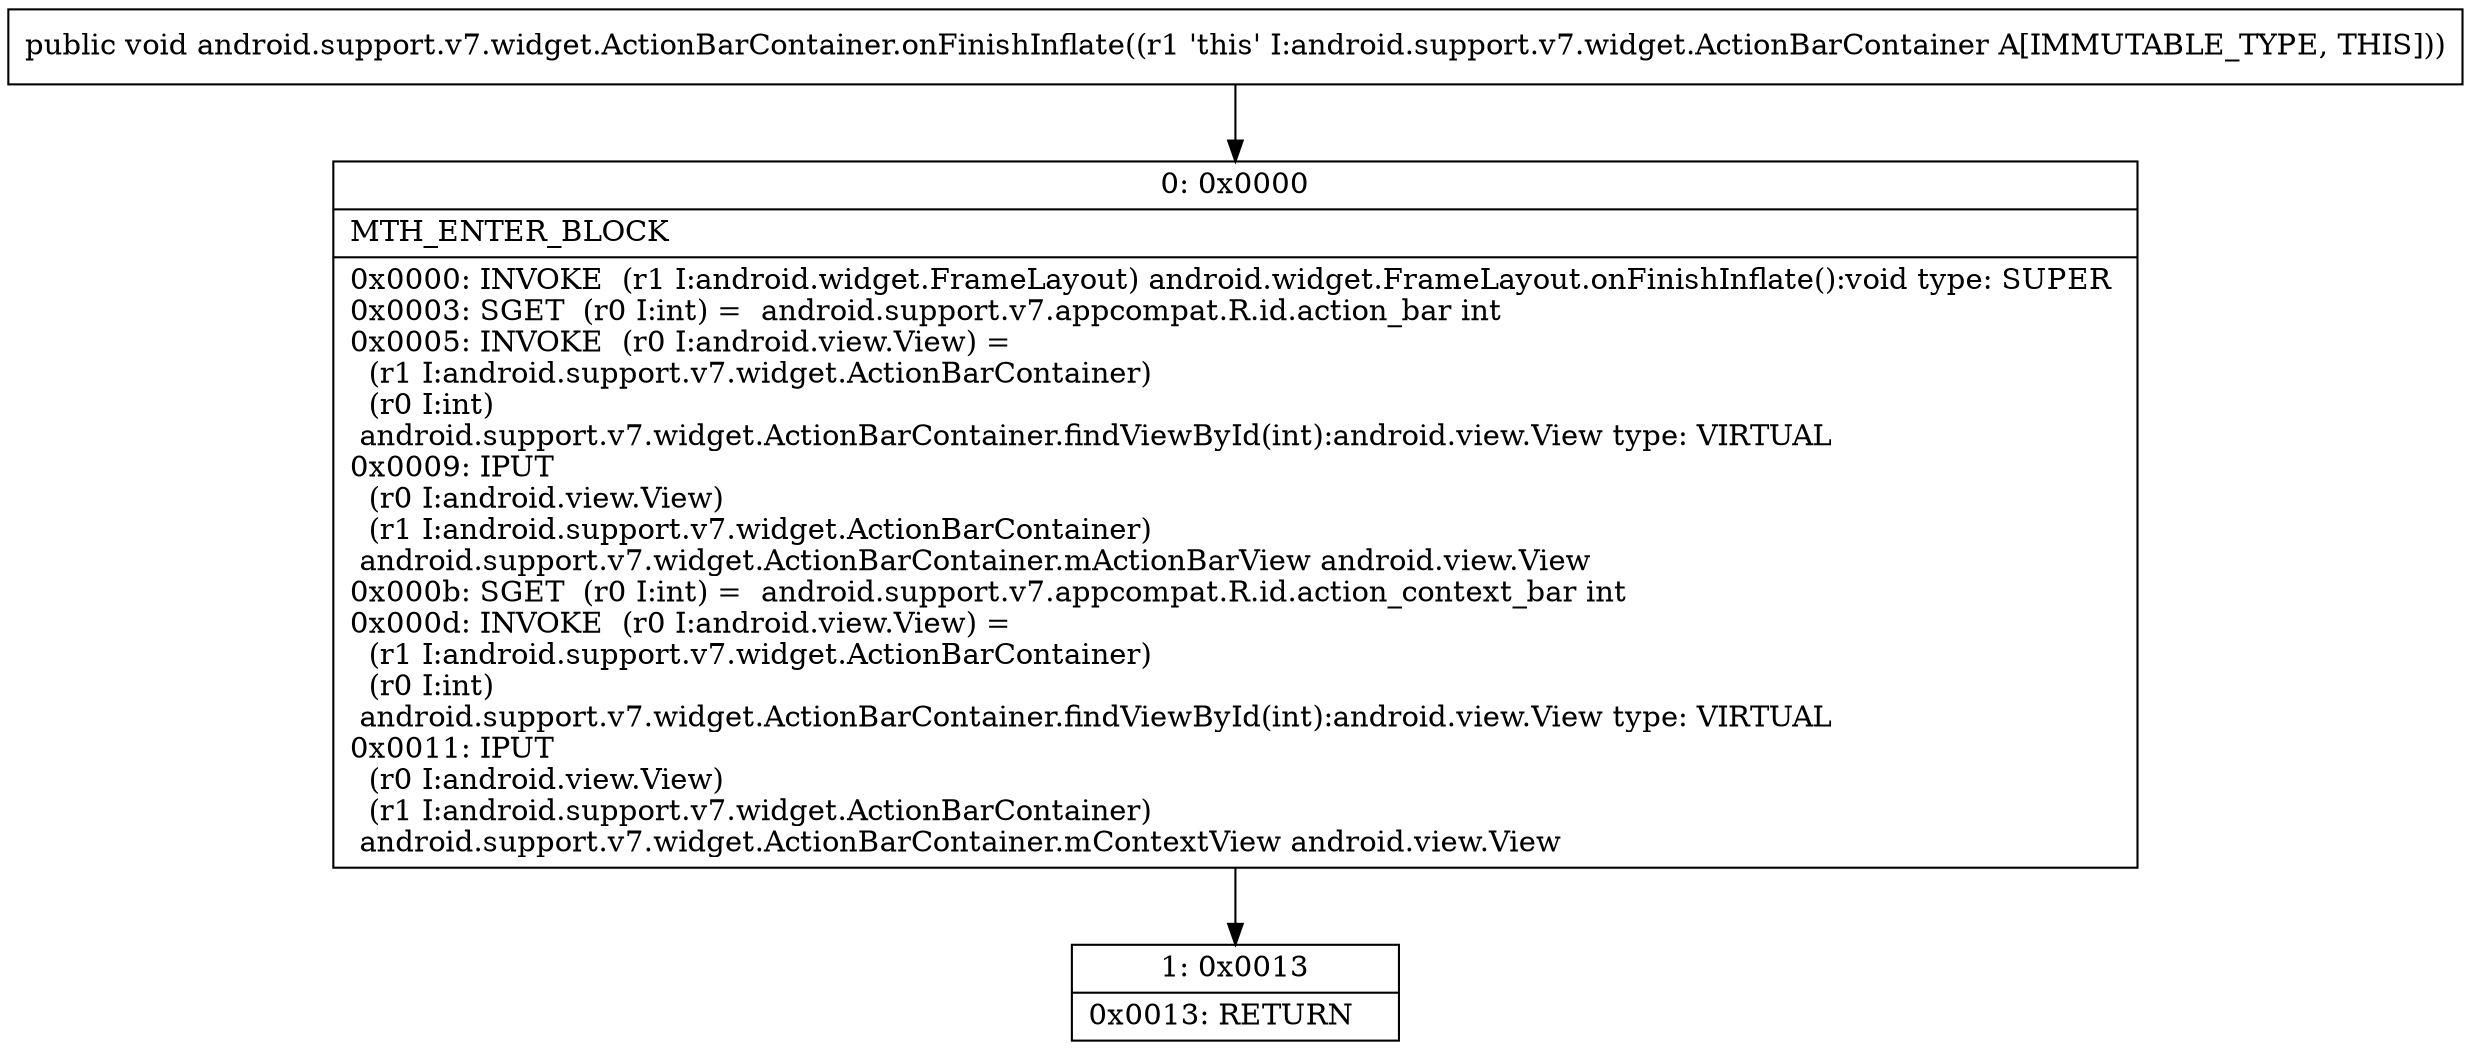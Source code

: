 digraph "CFG forandroid.support.v7.widget.ActionBarContainer.onFinishInflate()V" {
Node_0 [shape=record,label="{0\:\ 0x0000|MTH_ENTER_BLOCK\l|0x0000: INVOKE  (r1 I:android.widget.FrameLayout) android.widget.FrameLayout.onFinishInflate():void type: SUPER \l0x0003: SGET  (r0 I:int) =  android.support.v7.appcompat.R.id.action_bar int \l0x0005: INVOKE  (r0 I:android.view.View) = \l  (r1 I:android.support.v7.widget.ActionBarContainer)\l  (r0 I:int)\l android.support.v7.widget.ActionBarContainer.findViewById(int):android.view.View type: VIRTUAL \l0x0009: IPUT  \l  (r0 I:android.view.View)\l  (r1 I:android.support.v7.widget.ActionBarContainer)\l android.support.v7.widget.ActionBarContainer.mActionBarView android.view.View \l0x000b: SGET  (r0 I:int) =  android.support.v7.appcompat.R.id.action_context_bar int \l0x000d: INVOKE  (r0 I:android.view.View) = \l  (r1 I:android.support.v7.widget.ActionBarContainer)\l  (r0 I:int)\l android.support.v7.widget.ActionBarContainer.findViewById(int):android.view.View type: VIRTUAL \l0x0011: IPUT  \l  (r0 I:android.view.View)\l  (r1 I:android.support.v7.widget.ActionBarContainer)\l android.support.v7.widget.ActionBarContainer.mContextView android.view.View \l}"];
Node_1 [shape=record,label="{1\:\ 0x0013|0x0013: RETURN   \l}"];
MethodNode[shape=record,label="{public void android.support.v7.widget.ActionBarContainer.onFinishInflate((r1 'this' I:android.support.v7.widget.ActionBarContainer A[IMMUTABLE_TYPE, THIS])) }"];
MethodNode -> Node_0;
Node_0 -> Node_1;
}

